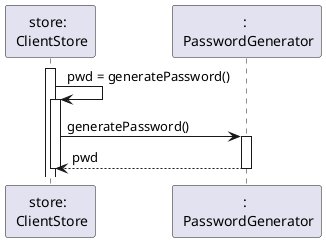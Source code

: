 @startuml
'https://plantuml.com/sequence-diagram

participant "store: \n ClientStore" as CS
participant ": \n PasswordGenerator" as PG

activate CS
CS -> CS : pwd = generatePassword()
activate CS
CS -> PG : generatePassword()
activate PG
PG --> CS : pwd
deactivate PG
deactivate CS
@enduml